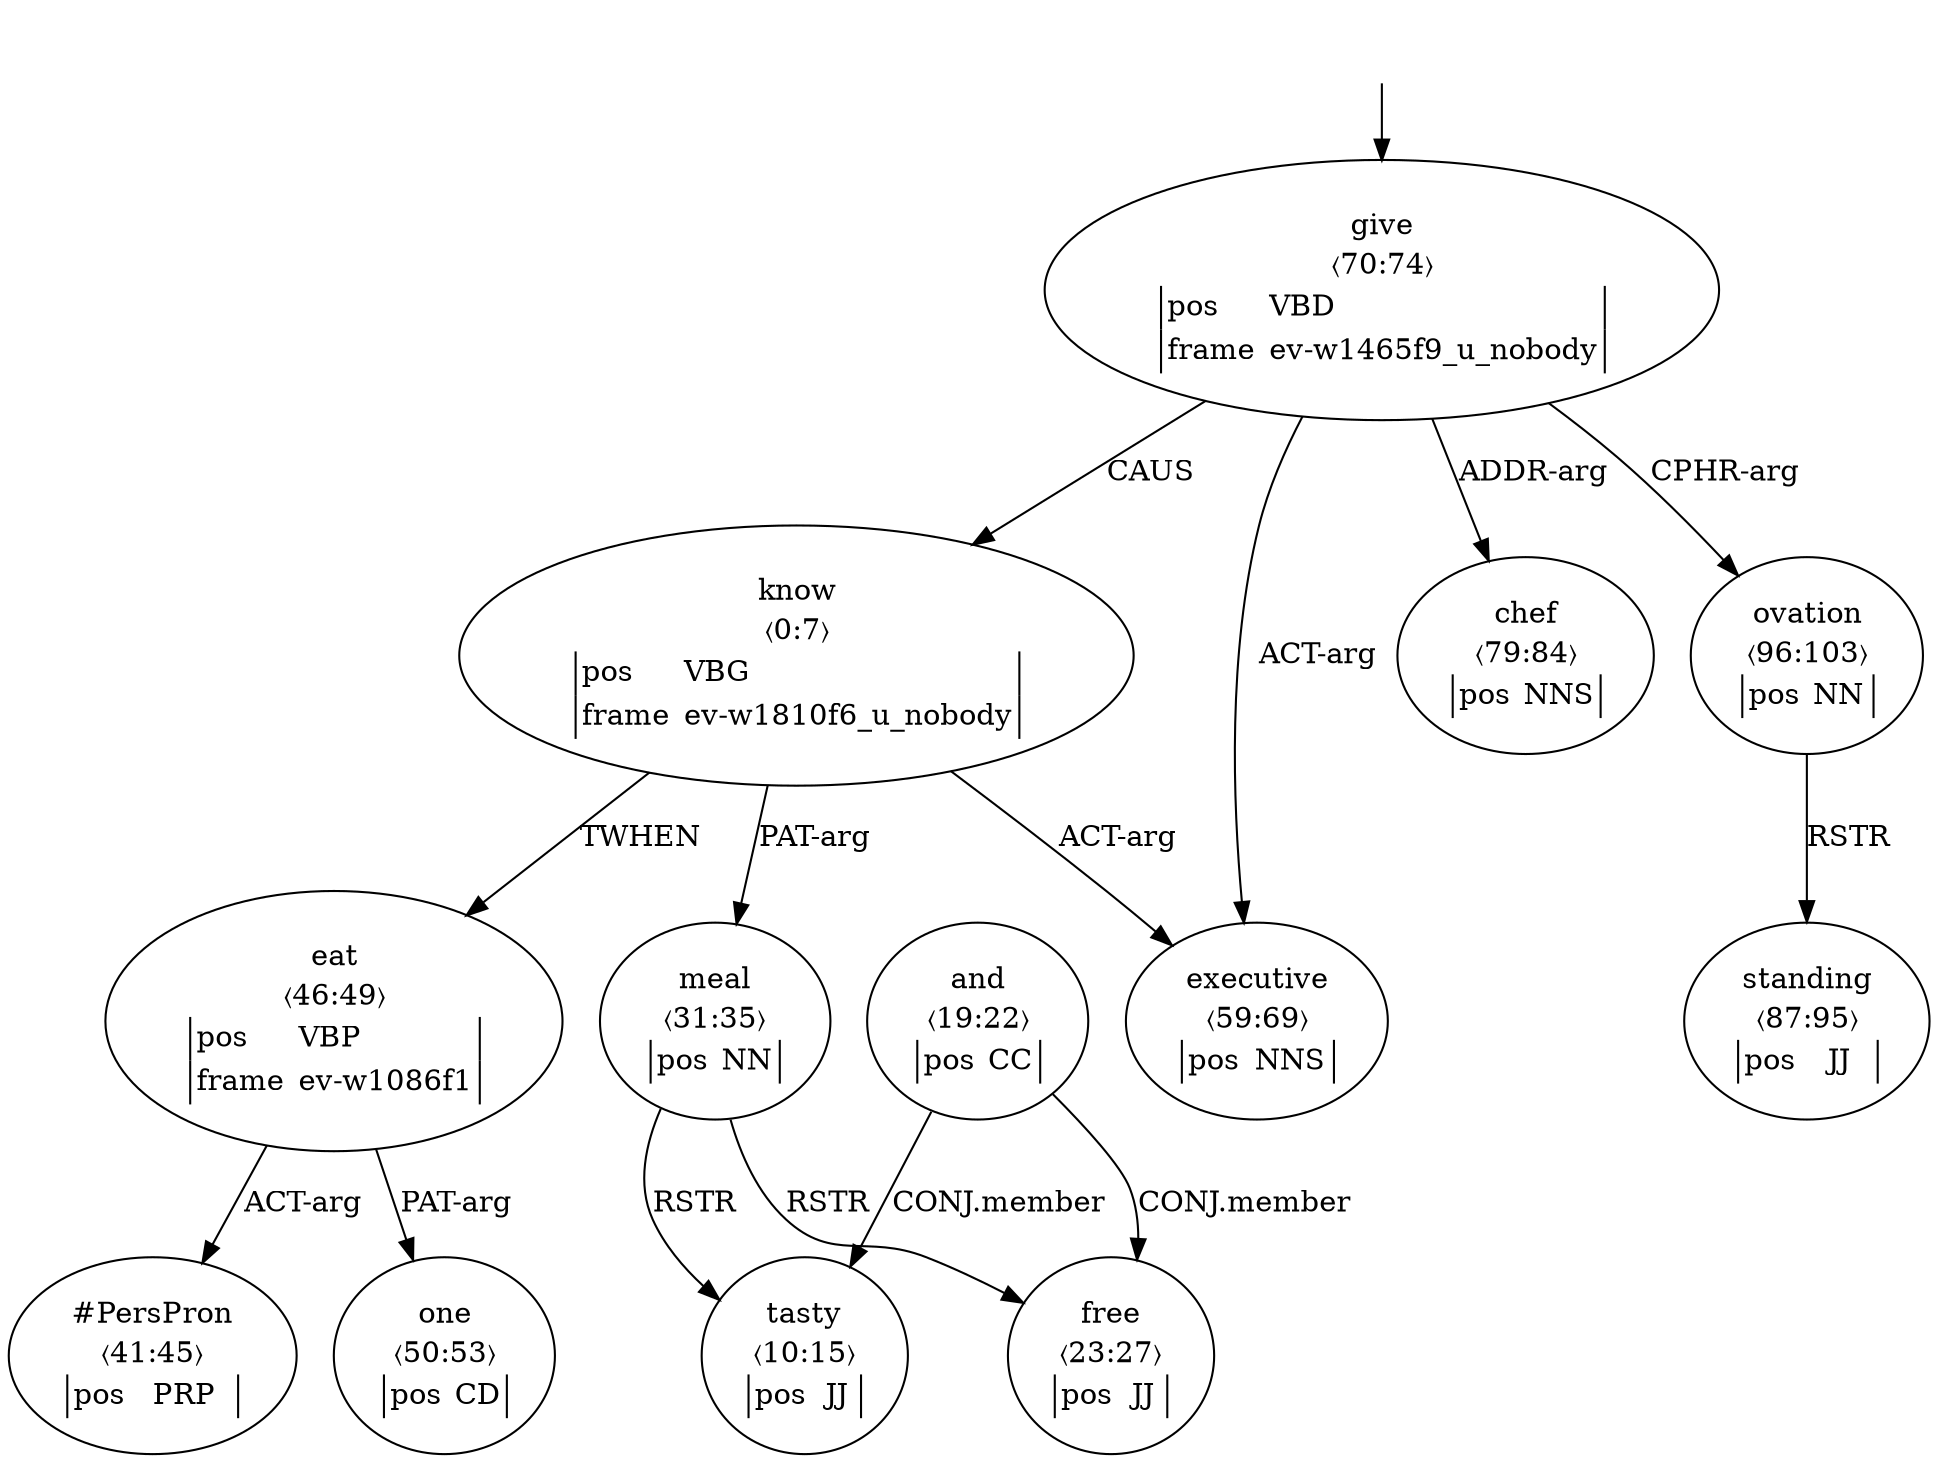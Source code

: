digraph "20010018" {
  top [ style=invis ];
  top -> 15;
  0 [ label=<<table align="center" border="0" cellspacing="0"><tr><td colspan="2">know</td></tr><tr><td colspan="2">〈0:7〉</td></tr><tr><td sides="l" border="1" align="left">pos</td><td sides="r" border="1" align="left">VBG</td></tr><tr><td sides="l" border="1" align="left">frame</td><td sides="r" border="1" align="left">ev-w1810f6_u_nobody</td></tr></table>> ];
  2 [ label=<<table align="center" border="0" cellspacing="0"><tr><td colspan="2">tasty</td></tr><tr><td colspan="2">〈10:15〉</td></tr><tr><td sides="l" border="1" align="left">pos</td><td sides="r" border="1" align="left">JJ</td></tr></table>> ];
  4 [ label=<<table align="center" border="0" cellspacing="0"><tr><td colspan="2">and</td></tr><tr><td colspan="2">〈19:22〉</td></tr><tr><td sides="l" border="1" align="left">pos</td><td sides="r" border="1" align="left">CC</td></tr></table>> ];
  5 [ label=<<table align="center" border="0" cellspacing="0"><tr><td colspan="2">free</td></tr><tr><td colspan="2">〈23:27〉</td></tr><tr><td sides="l" border="1" align="left">pos</td><td sides="r" border="1" align="left">JJ</td></tr></table>> ];
  7 [ label=<<table align="center" border="0" cellspacing="0"><tr><td colspan="2">meal</td></tr><tr><td colspan="2">〈31:35〉</td></tr><tr><td sides="l" border="1" align="left">pos</td><td sides="r" border="1" align="left">NN</td></tr></table>> ];
  9 [ label=<<table align="center" border="0" cellspacing="0"><tr><td colspan="2">#PersPron</td></tr><tr><td colspan="2">〈41:45〉</td></tr><tr><td sides="l" border="1" align="left">pos</td><td sides="r" border="1" align="left">PRP</td></tr></table>> ];
  10 [ label=<<table align="center" border="0" cellspacing="0"><tr><td colspan="2">eat</td></tr><tr><td colspan="2">〈46:49〉</td></tr><tr><td sides="l" border="1" align="left">pos</td><td sides="r" border="1" align="left">VBP</td></tr><tr><td sides="l" border="1" align="left">frame</td><td sides="r" border="1" align="left">ev-w1086f1</td></tr></table>> ];
  11 [ label=<<table align="center" border="0" cellspacing="0"><tr><td colspan="2">one</td></tr><tr><td colspan="2">〈50:53〉</td></tr><tr><td sides="l" border="1" align="left">pos</td><td sides="r" border="1" align="left">CD</td></tr></table>> ];
  14 [ label=<<table align="center" border="0" cellspacing="0"><tr><td colspan="2">executive</td></tr><tr><td colspan="2">〈59:69〉</td></tr><tr><td sides="l" border="1" align="left">pos</td><td sides="r" border="1" align="left">NNS</td></tr></table>> ];
  15 [ label=<<table align="center" border="0" cellspacing="0"><tr><td colspan="2">give</td></tr><tr><td colspan="2">〈70:74〉</td></tr><tr><td sides="l" border="1" align="left">pos</td><td sides="r" border="1" align="left">VBD</td></tr><tr><td sides="l" border="1" align="left">frame</td><td sides="r" border="1" align="left">ev-w1465f9_u_nobody</td></tr></table>> ];
  17 [ label=<<table align="center" border="0" cellspacing="0"><tr><td colspan="2">chef</td></tr><tr><td colspan="2">〈79:84〉</td></tr><tr><td sides="l" border="1" align="left">pos</td><td sides="r" border="1" align="left">NNS</td></tr></table>> ];
  19 [ label=<<table align="center" border="0" cellspacing="0"><tr><td colspan="2">standing</td></tr><tr><td colspan="2">〈87:95〉</td></tr><tr><td sides="l" border="1" align="left">pos</td><td sides="r" border="1" align="left">JJ</td></tr></table>> ];
  20 [ label=<<table align="center" border="0" cellspacing="0"><tr><td colspan="2">ovation</td></tr><tr><td colspan="2">〈96:103〉</td></tr><tr><td sides="l" border="1" align="left">pos</td><td sides="r" border="1" align="left">NN</td></tr></table>> ];
  15 -> 0 [ label="CAUS" ];
  7 -> 2 [ label="RSTR" ];
  10 -> 9 [ label="ACT-arg" ];
  0 -> 14 [ label="ACT-arg" ];
  20 -> 19 [ label="RSTR" ];
  7 -> 5 [ label="RSTR" ];
  4 -> 5 [ label="CONJ.member" ];
  4 -> 2 [ label="CONJ.member" ];
  0 -> 10 [ label="TWHEN" ];
  15 -> 20 [ label="CPHR-arg" ];
  15 -> 14 [ label="ACT-arg" ];
  15 -> 17 [ label="ADDR-arg" ];
  10 -> 11 [ label="PAT-arg" ];
  0 -> 7 [ label="PAT-arg" ];
}

